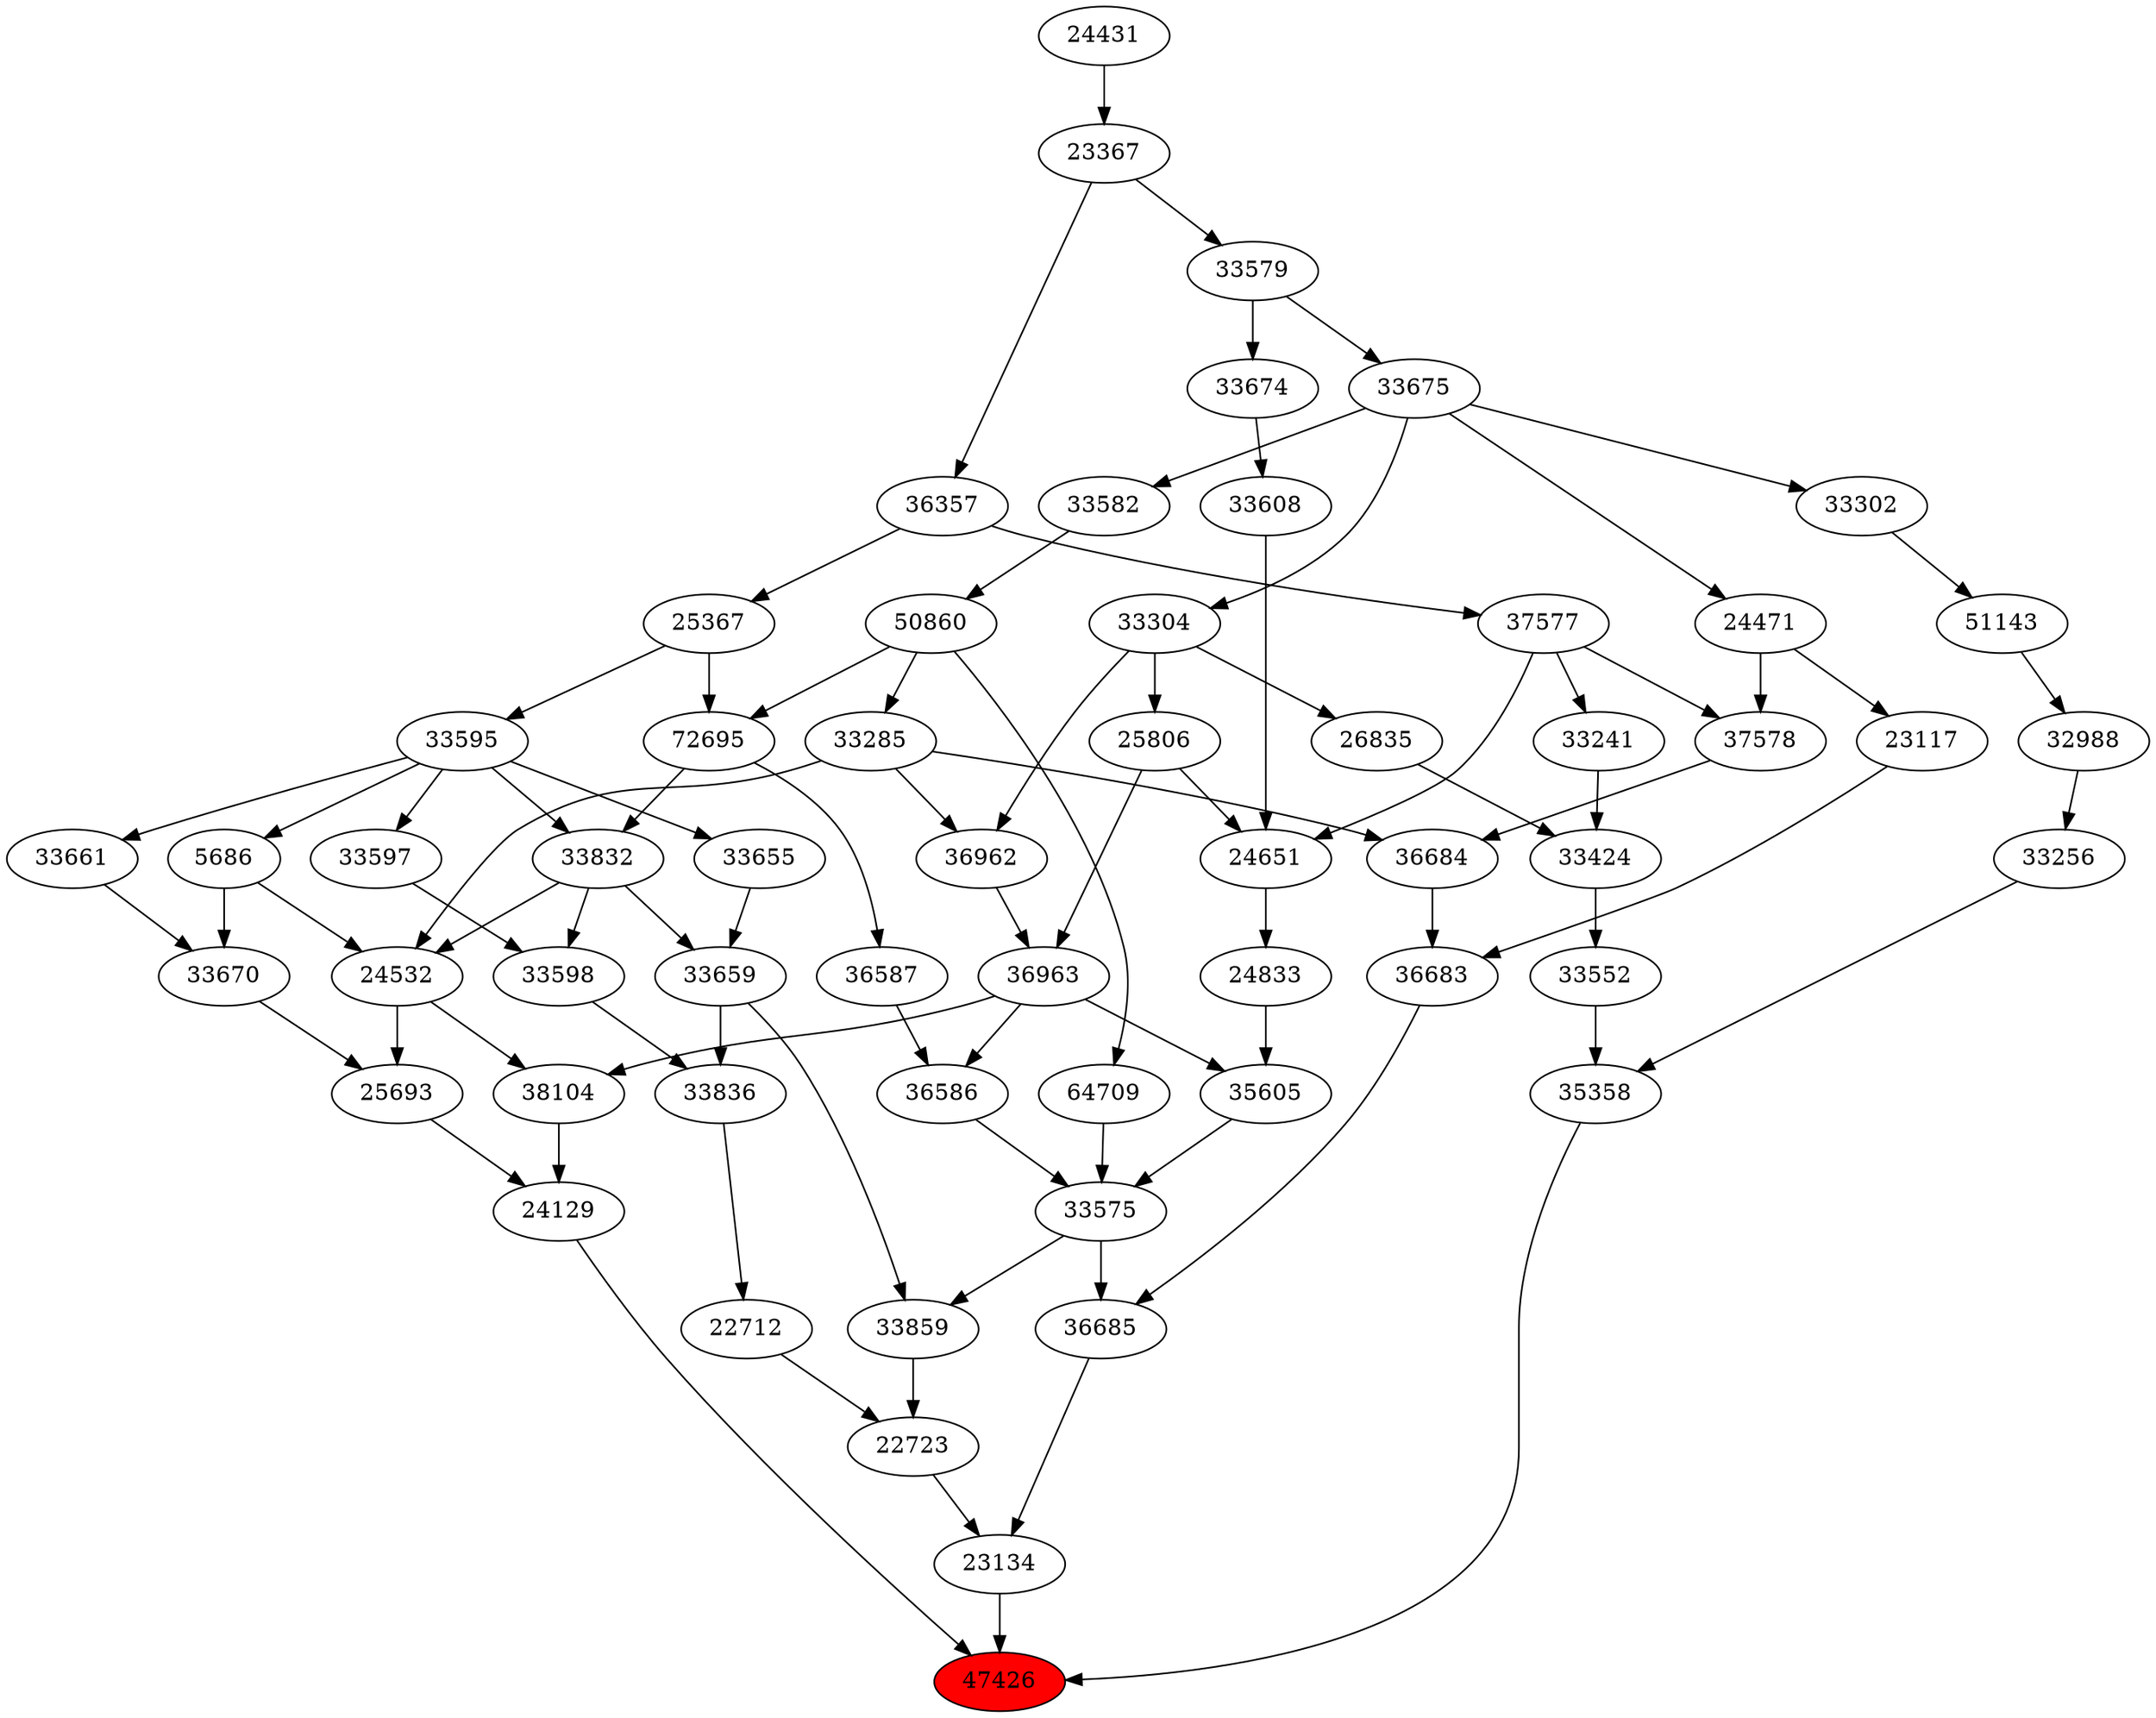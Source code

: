 strict digraph{ 
47426 [label="47426" fillcolor=red style=filled]
35358 -> 47426
23134 -> 47426
24129 -> 47426
35358 [label="35358"]
33552 -> 35358
33256 -> 35358
23134 [label="23134"]
22723 -> 23134
36685 -> 23134
24129 [label="24129"]
38104 -> 24129
25693 -> 24129
33552 [label="33552"]
33424 -> 33552
33256 [label="33256"]
32988 -> 33256
22723 [label="22723"]
22712 -> 22723
33859 -> 22723
36685 [label="36685"]
36683 -> 36685
33575 -> 36685
38104 [label="38104"]
24532 -> 38104
36963 -> 38104
25693 [label="25693"]
24532 -> 25693
33670 -> 25693
33424 [label="33424"]
33241 -> 33424
26835 -> 33424
32988 [label="32988"]
51143 -> 32988
22712 [label="22712"]
33836 -> 22712
33859 [label="33859"]
33575 -> 33859
33659 -> 33859
36683 [label="36683"]
36684 -> 36683
23117 -> 36683
33575 [label="33575"]
36586 -> 33575
35605 -> 33575
64709 -> 33575
24532 [label="24532"]
33285 -> 24532
5686 -> 24532
33832 -> 24532
36963 [label="36963"]
36962 -> 36963
25806 -> 36963
33670 [label="33670"]
5686 -> 33670
33661 -> 33670
33241 [label="33241"]
37577 -> 33241
26835 [label="26835"]
33304 -> 26835
51143 [label="51143"]
33302 -> 51143
33836 [label="33836"]
33659 -> 33836
33598 -> 33836
33659 [label="33659"]
33655 -> 33659
33832 -> 33659
36684 [label="36684"]
33285 -> 36684
37578 -> 36684
23117 [label="23117"]
24471 -> 23117
36586 [label="36586"]
36587 -> 36586
36963 -> 36586
35605 [label="35605"]
24833 -> 35605
36963 -> 35605
64709 [label="64709"]
50860 -> 64709
33285 [label="33285"]
50860 -> 33285
5686 [label="5686"]
33595 -> 5686
33832 [label="33832"]
72695 -> 33832
33595 -> 33832
36962 [label="36962"]
33285 -> 36962
33304 -> 36962
25806 [label="25806"]
33304 -> 25806
33661 [label="33661"]
33595 -> 33661
37577 [label="37577"]
36357 -> 37577
33304 [label="33304"]
33675 -> 33304
33302 [label="33302"]
33675 -> 33302
33598 [label="33598"]
33597 -> 33598
33832 -> 33598
33655 [label="33655"]
33595 -> 33655
37578 [label="37578"]
24471 -> 37578
37577 -> 37578
24471 [label="24471"]
33675 -> 24471
36587 [label="36587"]
72695 -> 36587
24833 [label="24833"]
24651 -> 24833
50860 [label="50860"]
33582 -> 50860
33595 [label="33595"]
25367 -> 33595
72695 [label="72695"]
50860 -> 72695
25367 -> 72695
36357 [label="36357"]
23367 -> 36357
33675 [label="33675"]
33579 -> 33675
33597 [label="33597"]
33595 -> 33597
24651 [label="24651"]
25806 -> 24651
33608 -> 24651
37577 -> 24651
33582 [label="33582"]
33675 -> 33582
25367 [label="25367"]
36357 -> 25367
23367 [label="23367"]
24431 -> 23367
33579 [label="33579"]
23367 -> 33579
33608 [label="33608"]
33674 -> 33608
24431 [label="24431"]
33674 [label="33674"]
33579 -> 33674
}